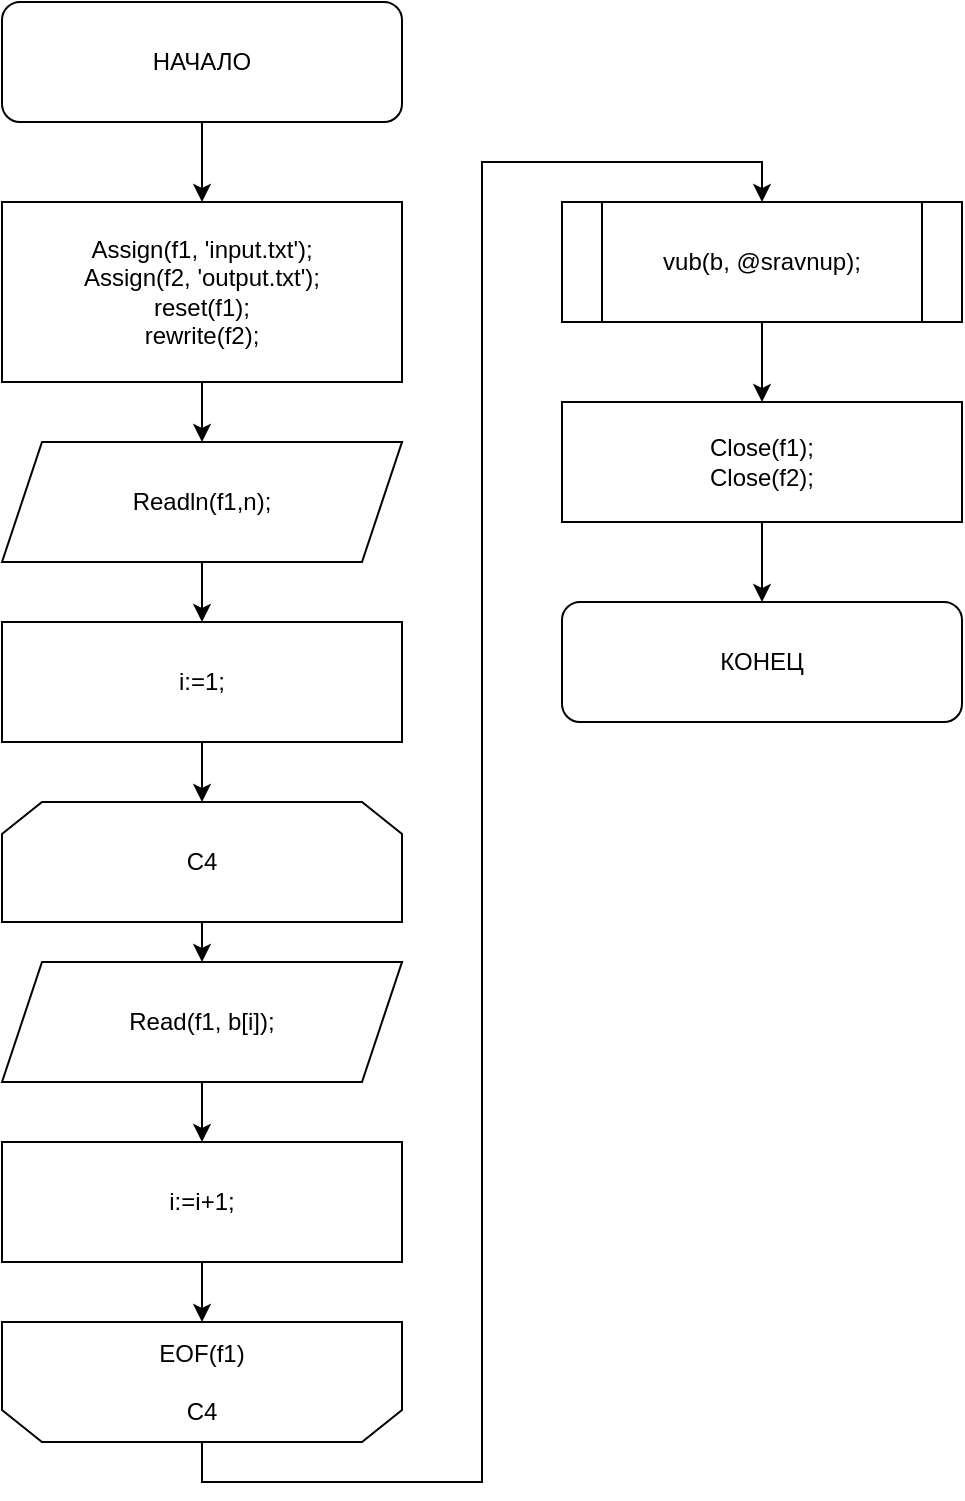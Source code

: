 <mxfile version="14.4.3" type="device"><diagram id="TqjGmMS6_r7mb5gh5XB8" name="Page-1"><mxGraphModel dx="1662" dy="762" grid="1" gridSize="10" guides="1" tooltips="1" connect="1" arrows="1" fold="1" page="1" pageScale="1" pageWidth="827" pageHeight="1169" math="0" shadow="0"><root><mxCell id="0"/><mxCell id="1" parent="0"/><mxCell id="PvhUeH-6A4zdQxFwi30u-30" style="edgeStyle=orthogonalEdgeStyle;rounded=0;orthogonalLoop=1;jettySize=auto;html=1;exitX=0.5;exitY=1;exitDx=0;exitDy=0;entryX=0.5;entryY=0;entryDx=0;entryDy=0;" edge="1" parent="1" source="PvhUeH-6A4zdQxFwi30u-20" target="PvhUeH-6A4zdQxFwi30u-72"><mxGeometry relative="1" as="geometry"><mxPoint x="140" y="140" as="targetPoint"/></mxGeometry></mxCell><mxCell id="PvhUeH-6A4zdQxFwi30u-20" value="НАЧАЛО" style="rounded=1;whiteSpace=wrap;html=1;" vertex="1" parent="1"><mxGeometry x="40" y="40" width="200" height="60" as="geometry"/></mxCell><mxCell id="PvhUeH-6A4zdQxFwi30u-74" style="edgeStyle=orthogonalEdgeStyle;rounded=0;orthogonalLoop=1;jettySize=auto;html=1;exitX=0.5;exitY=1;exitDx=0;exitDy=0;entryX=0.5;entryY=0;entryDx=0;entryDy=0;" edge="1" parent="1" source="PvhUeH-6A4zdQxFwi30u-72" target="PvhUeH-6A4zdQxFwi30u-73"><mxGeometry relative="1" as="geometry"/></mxCell><mxCell id="PvhUeH-6A4zdQxFwi30u-72" value="Assign(f1, 'input.txt');&lt;br&gt;Assign(f2, 'output.txt');&lt;br&gt;reset(f1);&lt;br&gt;rewrite(f2);" style="rounded=0;whiteSpace=wrap;html=1;" vertex="1" parent="1"><mxGeometry x="40" y="140" width="200" height="90" as="geometry"/></mxCell><mxCell id="PvhUeH-6A4zdQxFwi30u-76" style="edgeStyle=orthogonalEdgeStyle;rounded=0;orthogonalLoop=1;jettySize=auto;html=1;exitX=0.5;exitY=1;exitDx=0;exitDy=0;entryX=0.5;entryY=0;entryDx=0;entryDy=0;" edge="1" parent="1" source="PvhUeH-6A4zdQxFwi30u-73" target="PvhUeH-6A4zdQxFwi30u-75"><mxGeometry relative="1" as="geometry"/></mxCell><mxCell id="PvhUeH-6A4zdQxFwi30u-73" value="Readln(f1,n);" style="shape=parallelogram;perimeter=parallelogramPerimeter;whiteSpace=wrap;html=1;fixedSize=1;" vertex="1" parent="1"><mxGeometry x="40" y="260" width="200" height="60" as="geometry"/></mxCell><mxCell id="PvhUeH-6A4zdQxFwi30u-78" style="edgeStyle=orthogonalEdgeStyle;rounded=0;orthogonalLoop=1;jettySize=auto;html=1;entryX=0.5;entryY=0;entryDx=0;entryDy=0;" edge="1" parent="1" source="PvhUeH-6A4zdQxFwi30u-75" target="PvhUeH-6A4zdQxFwi30u-77"><mxGeometry relative="1" as="geometry"><mxPoint x="140" y="450" as="targetPoint"/></mxGeometry></mxCell><mxCell id="PvhUeH-6A4zdQxFwi30u-75" value="i:=1;" style="rounded=0;whiteSpace=wrap;html=1;" vertex="1" parent="1"><mxGeometry x="40" y="350" width="200" height="60" as="geometry"/></mxCell><mxCell id="PvhUeH-6A4zdQxFwi30u-80" style="edgeStyle=orthogonalEdgeStyle;rounded=0;orthogonalLoop=1;jettySize=auto;html=1;exitX=0.5;exitY=1;exitDx=0;exitDy=0;entryX=0.5;entryY=0;entryDx=0;entryDy=0;" edge="1" parent="1" source="PvhUeH-6A4zdQxFwi30u-77" target="PvhUeH-6A4zdQxFwi30u-79"><mxGeometry relative="1" as="geometry"/></mxCell><mxCell id="PvhUeH-6A4zdQxFwi30u-77" value="C4" style="shape=loopLimit;whiteSpace=wrap;html=1;" vertex="1" parent="1"><mxGeometry x="40" y="440" width="200" height="60" as="geometry"/></mxCell><mxCell id="PvhUeH-6A4zdQxFwi30u-82" style="edgeStyle=orthogonalEdgeStyle;rounded=0;orthogonalLoop=1;jettySize=auto;html=1;exitX=0.5;exitY=1;exitDx=0;exitDy=0;" edge="1" parent="1" source="PvhUeH-6A4zdQxFwi30u-79" target="PvhUeH-6A4zdQxFwi30u-81"><mxGeometry relative="1" as="geometry"/></mxCell><mxCell id="PvhUeH-6A4zdQxFwi30u-79" value="Read(f1, b[i]);" style="shape=parallelogram;perimeter=parallelogramPerimeter;whiteSpace=wrap;html=1;fixedSize=1;" vertex="1" parent="1"><mxGeometry x="40" y="520" width="200" height="60" as="geometry"/></mxCell><mxCell id="PvhUeH-6A4zdQxFwi30u-84" style="edgeStyle=orthogonalEdgeStyle;rounded=0;orthogonalLoop=1;jettySize=auto;html=1;exitX=0.5;exitY=1;exitDx=0;exitDy=0;entryX=0.5;entryY=1;entryDx=0;entryDy=0;" edge="1" parent="1" source="PvhUeH-6A4zdQxFwi30u-81" target="PvhUeH-6A4zdQxFwi30u-83"><mxGeometry relative="1" as="geometry"/></mxCell><mxCell id="PvhUeH-6A4zdQxFwi30u-81" value="i:=i+1;" style="rounded=0;whiteSpace=wrap;html=1;" vertex="1" parent="1"><mxGeometry x="40" y="610" width="200" height="60" as="geometry"/></mxCell><mxCell id="PvhUeH-6A4zdQxFwi30u-86" style="edgeStyle=orthogonalEdgeStyle;rounded=0;orthogonalLoop=1;jettySize=auto;html=1;exitX=0.5;exitY=0;exitDx=0;exitDy=0;entryX=0.5;entryY=0;entryDx=0;entryDy=0;" edge="1" parent="1" source="PvhUeH-6A4zdQxFwi30u-83" target="PvhUeH-6A4zdQxFwi30u-85"><mxGeometry relative="1" as="geometry"/></mxCell><mxCell id="PvhUeH-6A4zdQxFwi30u-83" value="EOF(f1)&lt;br&gt;&lt;br&gt;C4" style="shape=loopLimit;whiteSpace=wrap;html=1;direction=west;" vertex="1" parent="1"><mxGeometry x="40" y="700" width="200" height="60" as="geometry"/></mxCell><mxCell id="PvhUeH-6A4zdQxFwi30u-88" style="edgeStyle=orthogonalEdgeStyle;rounded=0;orthogonalLoop=1;jettySize=auto;html=1;exitX=0.5;exitY=1;exitDx=0;exitDy=0;entryX=0.5;entryY=0;entryDx=0;entryDy=0;" edge="1" parent="1" source="PvhUeH-6A4zdQxFwi30u-85" target="PvhUeH-6A4zdQxFwi30u-87"><mxGeometry relative="1" as="geometry"/></mxCell><mxCell id="PvhUeH-6A4zdQxFwi30u-85" value="vub(b, @sravnup);" style="shape=process;whiteSpace=wrap;html=1;backgroundOutline=1;" vertex="1" parent="1"><mxGeometry x="320" y="140" width="200" height="60" as="geometry"/></mxCell><mxCell id="PvhUeH-6A4zdQxFwi30u-90" style="edgeStyle=orthogonalEdgeStyle;rounded=0;orthogonalLoop=1;jettySize=auto;html=1;exitX=0.5;exitY=1;exitDx=0;exitDy=0;entryX=0.5;entryY=0;entryDx=0;entryDy=0;" edge="1" parent="1" source="PvhUeH-6A4zdQxFwi30u-87" target="PvhUeH-6A4zdQxFwi30u-89"><mxGeometry relative="1" as="geometry"/></mxCell><mxCell id="PvhUeH-6A4zdQxFwi30u-87" value="Close(f1);&lt;br&gt;Close(f2);" style="rounded=0;whiteSpace=wrap;html=1;" vertex="1" parent="1"><mxGeometry x="320" y="240" width="200" height="60" as="geometry"/></mxCell><mxCell id="PvhUeH-6A4zdQxFwi30u-89" value="КОНЕЦ" style="rounded=1;whiteSpace=wrap;html=1;" vertex="1" parent="1"><mxGeometry x="320" y="340" width="200" height="60" as="geometry"/></mxCell></root></mxGraphModel></diagram></mxfile>